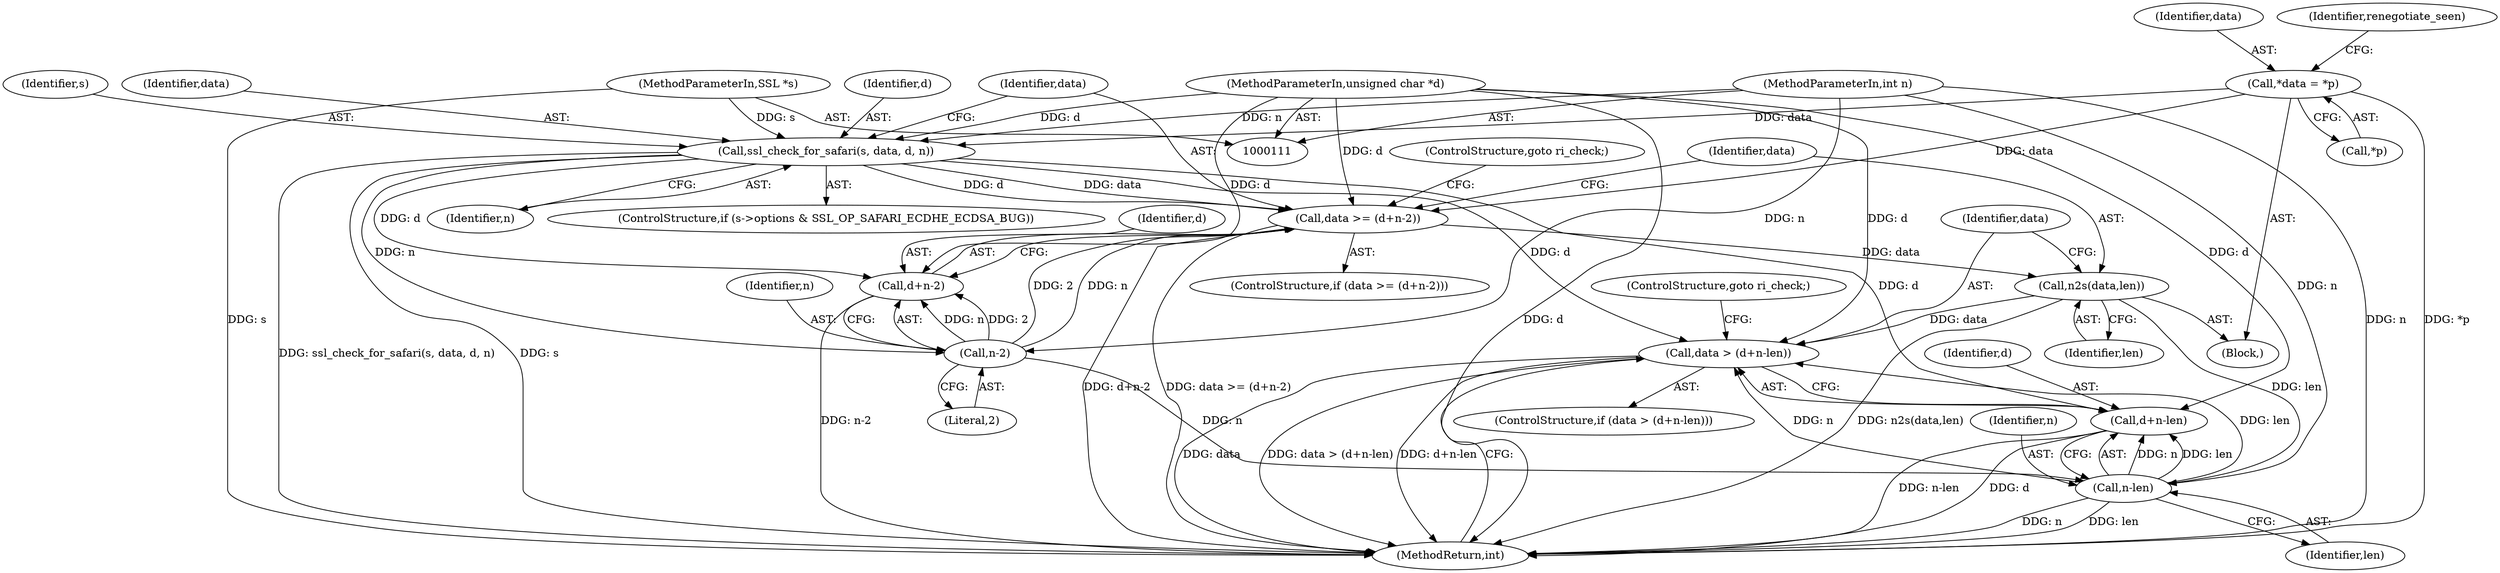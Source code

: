 digraph "0_openssl_2b0532f3984324ebe1236a63d15893792384328d_0@pointer" {
"1000166" [label="(Call,ssl_check_for_safari(s, data, d, n))"];
"1000112" [label="(MethodParameterIn,SSL *s)"];
"1000122" [label="(Call,*data = *p)"];
"1000114" [label="(MethodParameterIn,unsigned char *d)"];
"1000115" [label="(MethodParameterIn,int n)"];
"1000172" [label="(Call,data >= (d+n-2))"];
"1000180" [label="(Call,n2s(data,len))"];
"1000184" [label="(Call,data > (d+n-len))"];
"1000188" [label="(Call,n-len)"];
"1000186" [label="(Call,d+n-len)"];
"1000174" [label="(Call,d+n-2)"];
"1000176" [label="(Call,n-2)"];
"1000183" [label="(ControlStructure,if (data > (d+n-len)))"];
"1000170" [label="(Identifier,n)"];
"1000175" [label="(Identifier,d)"];
"1000114" [label="(MethodParameterIn,unsigned char *d)"];
"1000169" [label="(Identifier,d)"];
"1000160" [label="(ControlStructure,if (s->options & SSL_OP_SAFARI_ECDHE_ECDSA_BUG))"];
"1000172" [label="(Call,data >= (d+n-2))"];
"1000167" [label="(Identifier,s)"];
"1000180" [label="(Call,n2s(data,len))"];
"1000171" [label="(ControlStructure,if (data >= (d+n-2)))"];
"1000122" [label="(Call,*data = *p)"];
"1000115" [label="(MethodParameterIn,int n)"];
"1000173" [label="(Identifier,data)"];
"1000189" [label="(Identifier,n)"];
"1000186" [label="(Call,d+n-len)"];
"1000117" [label="(Block,)"];
"1000185" [label="(Identifier,data)"];
"1000174" [label="(Call,d+n-2)"];
"1000176" [label="(Call,n-2)"];
"1000168" [label="(Identifier,data)"];
"1000166" [label="(Call,ssl_check_for_safari(s, data, d, n))"];
"1000124" [label="(Call,*p)"];
"1000123" [label="(Identifier,data)"];
"1000128" [label="(Identifier,renegotiate_seen)"];
"1000181" [label="(Identifier,data)"];
"1000187" [label="(Identifier,d)"];
"1000184" [label="(Call,data > (d+n-len))"];
"1000192" [label="(MethodReturn,int)"];
"1000188" [label="(Call,n-len)"];
"1000191" [label="(ControlStructure,goto ri_check;)"];
"1000190" [label="(Identifier,len)"];
"1000178" [label="(Literal,2)"];
"1000177" [label="(Identifier,n)"];
"1000112" [label="(MethodParameterIn,SSL *s)"];
"1000182" [label="(Identifier,len)"];
"1000179" [label="(ControlStructure,goto ri_check;)"];
"1000166" -> "1000160"  [label="AST: "];
"1000166" -> "1000170"  [label="CFG: "];
"1000167" -> "1000166"  [label="AST: "];
"1000168" -> "1000166"  [label="AST: "];
"1000169" -> "1000166"  [label="AST: "];
"1000170" -> "1000166"  [label="AST: "];
"1000173" -> "1000166"  [label="CFG: "];
"1000166" -> "1000192"  [label="DDG: ssl_check_for_safari(s, data, d, n)"];
"1000166" -> "1000192"  [label="DDG: s"];
"1000112" -> "1000166"  [label="DDG: s"];
"1000122" -> "1000166"  [label="DDG: data"];
"1000114" -> "1000166"  [label="DDG: d"];
"1000115" -> "1000166"  [label="DDG: n"];
"1000166" -> "1000172"  [label="DDG: data"];
"1000166" -> "1000172"  [label="DDG: d"];
"1000166" -> "1000174"  [label="DDG: d"];
"1000166" -> "1000176"  [label="DDG: n"];
"1000166" -> "1000184"  [label="DDG: d"];
"1000166" -> "1000186"  [label="DDG: d"];
"1000112" -> "1000111"  [label="AST: "];
"1000112" -> "1000192"  [label="DDG: s"];
"1000122" -> "1000117"  [label="AST: "];
"1000122" -> "1000124"  [label="CFG: "];
"1000123" -> "1000122"  [label="AST: "];
"1000124" -> "1000122"  [label="AST: "];
"1000128" -> "1000122"  [label="CFG: "];
"1000122" -> "1000192"  [label="DDG: *p"];
"1000122" -> "1000172"  [label="DDG: data"];
"1000114" -> "1000111"  [label="AST: "];
"1000114" -> "1000192"  [label="DDG: d"];
"1000114" -> "1000172"  [label="DDG: d"];
"1000114" -> "1000174"  [label="DDG: d"];
"1000114" -> "1000184"  [label="DDG: d"];
"1000114" -> "1000186"  [label="DDG: d"];
"1000115" -> "1000111"  [label="AST: "];
"1000115" -> "1000192"  [label="DDG: n"];
"1000115" -> "1000176"  [label="DDG: n"];
"1000115" -> "1000188"  [label="DDG: n"];
"1000172" -> "1000171"  [label="AST: "];
"1000172" -> "1000174"  [label="CFG: "];
"1000173" -> "1000172"  [label="AST: "];
"1000174" -> "1000172"  [label="AST: "];
"1000179" -> "1000172"  [label="CFG: "];
"1000181" -> "1000172"  [label="CFG: "];
"1000172" -> "1000192"  [label="DDG: d+n-2"];
"1000172" -> "1000192"  [label="DDG: data >= (d+n-2)"];
"1000176" -> "1000172"  [label="DDG: n"];
"1000176" -> "1000172"  [label="DDG: 2"];
"1000172" -> "1000180"  [label="DDG: data"];
"1000180" -> "1000117"  [label="AST: "];
"1000180" -> "1000182"  [label="CFG: "];
"1000181" -> "1000180"  [label="AST: "];
"1000182" -> "1000180"  [label="AST: "];
"1000185" -> "1000180"  [label="CFG: "];
"1000180" -> "1000192"  [label="DDG: n2s(data,len)"];
"1000180" -> "1000184"  [label="DDG: data"];
"1000180" -> "1000188"  [label="DDG: len"];
"1000184" -> "1000183"  [label="AST: "];
"1000184" -> "1000186"  [label="CFG: "];
"1000185" -> "1000184"  [label="AST: "];
"1000186" -> "1000184"  [label="AST: "];
"1000191" -> "1000184"  [label="CFG: "];
"1000192" -> "1000184"  [label="CFG: "];
"1000184" -> "1000192"  [label="DDG: d+n-len"];
"1000184" -> "1000192"  [label="DDG: data"];
"1000184" -> "1000192"  [label="DDG: data > (d+n-len)"];
"1000188" -> "1000184"  [label="DDG: n"];
"1000188" -> "1000184"  [label="DDG: len"];
"1000188" -> "1000186"  [label="AST: "];
"1000188" -> "1000190"  [label="CFG: "];
"1000189" -> "1000188"  [label="AST: "];
"1000190" -> "1000188"  [label="AST: "];
"1000186" -> "1000188"  [label="CFG: "];
"1000188" -> "1000192"  [label="DDG: len"];
"1000188" -> "1000192"  [label="DDG: n"];
"1000188" -> "1000186"  [label="DDG: n"];
"1000188" -> "1000186"  [label="DDG: len"];
"1000176" -> "1000188"  [label="DDG: n"];
"1000187" -> "1000186"  [label="AST: "];
"1000186" -> "1000192"  [label="DDG: n-len"];
"1000186" -> "1000192"  [label="DDG: d"];
"1000174" -> "1000176"  [label="CFG: "];
"1000175" -> "1000174"  [label="AST: "];
"1000176" -> "1000174"  [label="AST: "];
"1000174" -> "1000192"  [label="DDG: n-2"];
"1000176" -> "1000174"  [label="DDG: n"];
"1000176" -> "1000174"  [label="DDG: 2"];
"1000176" -> "1000178"  [label="CFG: "];
"1000177" -> "1000176"  [label="AST: "];
"1000178" -> "1000176"  [label="AST: "];
}
